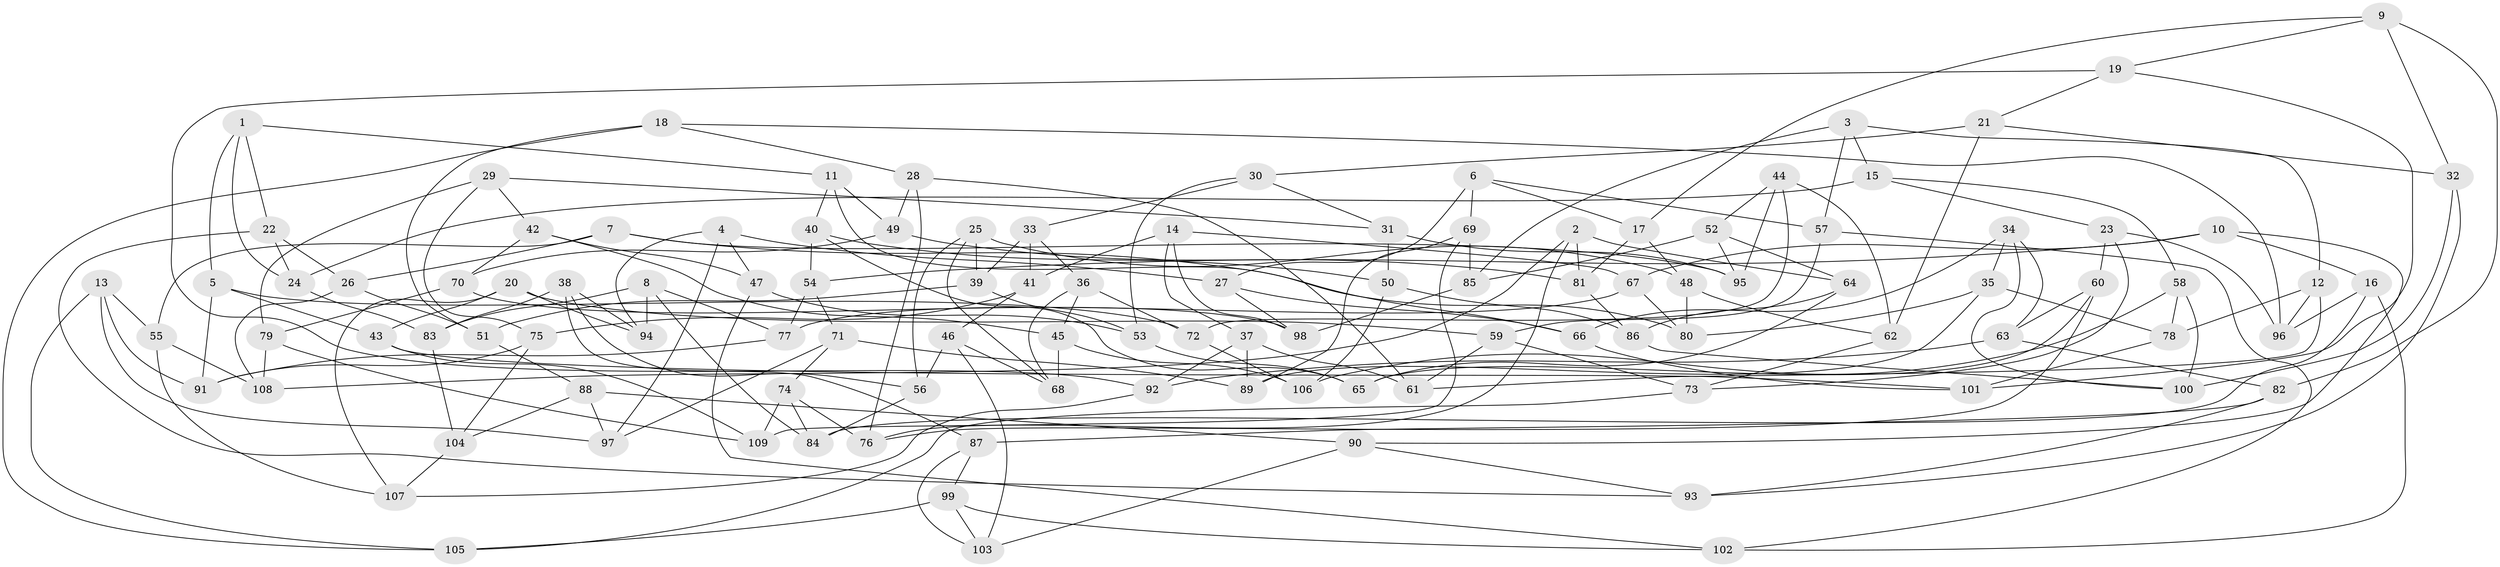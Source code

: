 // Generated by graph-tools (version 1.1) at 2025/50/03/09/25 03:50:49]
// undirected, 109 vertices, 218 edges
graph export_dot {
graph [start="1"]
  node [color=gray90,style=filled];
  1;
  2;
  3;
  4;
  5;
  6;
  7;
  8;
  9;
  10;
  11;
  12;
  13;
  14;
  15;
  16;
  17;
  18;
  19;
  20;
  21;
  22;
  23;
  24;
  25;
  26;
  27;
  28;
  29;
  30;
  31;
  32;
  33;
  34;
  35;
  36;
  37;
  38;
  39;
  40;
  41;
  42;
  43;
  44;
  45;
  46;
  47;
  48;
  49;
  50;
  51;
  52;
  53;
  54;
  55;
  56;
  57;
  58;
  59;
  60;
  61;
  62;
  63;
  64;
  65;
  66;
  67;
  68;
  69;
  70;
  71;
  72;
  73;
  74;
  75;
  76;
  77;
  78;
  79;
  80;
  81;
  82;
  83;
  84;
  85;
  86;
  87;
  88;
  89;
  90;
  91;
  92;
  93;
  94;
  95;
  96;
  97;
  98;
  99;
  100;
  101;
  102;
  103;
  104;
  105;
  106;
  107;
  108;
  109;
  1 -- 22;
  1 -- 11;
  1 -- 24;
  1 -- 5;
  2 -- 81;
  2 -- 108;
  2 -- 76;
  2 -- 64;
  3 -- 12;
  3 -- 85;
  3 -- 57;
  3 -- 15;
  4 -- 47;
  4 -- 94;
  4 -- 27;
  4 -- 97;
  5 -- 43;
  5 -- 72;
  5 -- 91;
  6 -- 27;
  6 -- 69;
  6 -- 57;
  6 -- 17;
  7 -- 26;
  7 -- 95;
  7 -- 55;
  7 -- 80;
  8 -- 83;
  8 -- 77;
  8 -- 94;
  8 -- 84;
  9 -- 17;
  9 -- 82;
  9 -- 19;
  9 -- 32;
  10 -- 54;
  10 -- 90;
  10 -- 67;
  10 -- 16;
  11 -- 49;
  11 -- 40;
  11 -- 66;
  12 -- 78;
  12 -- 96;
  12 -- 61;
  13 -- 105;
  13 -- 91;
  13 -- 55;
  13 -- 97;
  14 -- 41;
  14 -- 37;
  14 -- 67;
  14 -- 98;
  15 -- 23;
  15 -- 24;
  15 -- 58;
  16 -- 96;
  16 -- 84;
  16 -- 102;
  17 -- 48;
  17 -- 81;
  18 -- 105;
  18 -- 28;
  18 -- 51;
  18 -- 96;
  19 -- 21;
  19 -- 92;
  19 -- 101;
  20 -- 107;
  20 -- 43;
  20 -- 59;
  20 -- 94;
  21 -- 32;
  21 -- 30;
  21 -- 62;
  22 -- 24;
  22 -- 93;
  22 -- 26;
  23 -- 73;
  23 -- 60;
  23 -- 96;
  24 -- 83;
  25 -- 56;
  25 -- 68;
  25 -- 48;
  25 -- 39;
  26 -- 108;
  26 -- 51;
  27 -- 66;
  27 -- 98;
  28 -- 76;
  28 -- 61;
  28 -- 49;
  29 -- 79;
  29 -- 31;
  29 -- 75;
  29 -- 42;
  30 -- 33;
  30 -- 53;
  30 -- 31;
  31 -- 95;
  31 -- 50;
  32 -- 93;
  32 -- 100;
  33 -- 41;
  33 -- 39;
  33 -- 36;
  34 -- 35;
  34 -- 100;
  34 -- 66;
  34 -- 63;
  35 -- 78;
  35 -- 80;
  35 -- 89;
  36 -- 72;
  36 -- 45;
  36 -- 68;
  37 -- 61;
  37 -- 92;
  37 -- 89;
  38 -- 56;
  38 -- 87;
  38 -- 94;
  38 -- 83;
  39 -- 51;
  39 -- 53;
  40 -- 54;
  40 -- 65;
  40 -- 50;
  41 -- 75;
  41 -- 46;
  42 -- 70;
  42 -- 47;
  42 -- 45;
  43 -- 101;
  43 -- 109;
  44 -- 52;
  44 -- 95;
  44 -- 72;
  44 -- 62;
  45 -- 68;
  45 -- 106;
  46 -- 56;
  46 -- 68;
  46 -- 103;
  47 -- 102;
  47 -- 53;
  48 -- 62;
  48 -- 80;
  49 -- 70;
  49 -- 81;
  50 -- 106;
  50 -- 86;
  51 -- 88;
  52 -- 85;
  52 -- 64;
  52 -- 95;
  53 -- 65;
  54 -- 71;
  54 -- 77;
  55 -- 108;
  55 -- 107;
  56 -- 84;
  57 -- 102;
  57 -- 59;
  58 -- 100;
  58 -- 106;
  58 -- 78;
  59 -- 73;
  59 -- 61;
  60 -- 63;
  60 -- 76;
  60 -- 65;
  62 -- 73;
  63 -- 92;
  63 -- 82;
  64 -- 65;
  64 -- 86;
  66 -- 101;
  67 -- 80;
  67 -- 77;
  69 -- 89;
  69 -- 109;
  69 -- 85;
  70 -- 79;
  70 -- 98;
  71 -- 74;
  71 -- 97;
  71 -- 89;
  72 -- 106;
  73 -- 105;
  74 -- 84;
  74 -- 76;
  74 -- 109;
  75 -- 104;
  75 -- 91;
  77 -- 91;
  78 -- 101;
  79 -- 109;
  79 -- 108;
  81 -- 86;
  82 -- 93;
  82 -- 87;
  83 -- 104;
  85 -- 98;
  86 -- 100;
  87 -- 103;
  87 -- 99;
  88 -- 97;
  88 -- 90;
  88 -- 104;
  90 -- 103;
  90 -- 93;
  92 -- 107;
  99 -- 102;
  99 -- 105;
  99 -- 103;
  104 -- 107;
}
